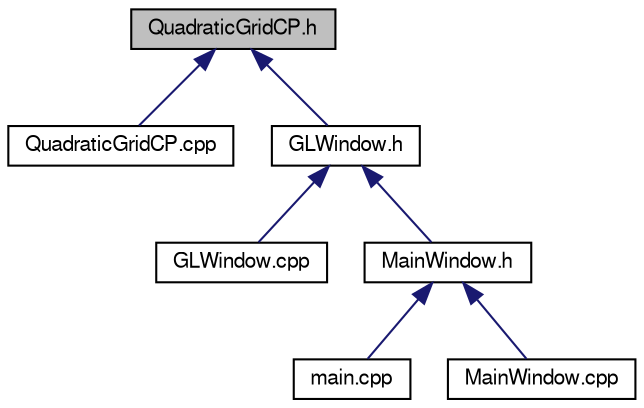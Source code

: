 digraph "QuadraticGridCP.h"
{
  edge [fontname="FreeSans",fontsize="10",labelfontname="FreeSans",labelfontsize="10"];
  node [fontname="FreeSans",fontsize="10",shape=record];
  Node1 [label="QuadraticGridCP.h",height=0.2,width=0.4,color="black", fillcolor="grey75", style="filled" fontcolor="black"];
  Node1 -> Node2 [dir="back",color="midnightblue",fontsize="10",style="solid",fontname="FreeSans"];
  Node2 [label="QuadraticGridCP.cpp",height=0.2,width=0.4,color="black", fillcolor="white", style="filled",URL="$_quadratic_grid_c_p_8cpp.html"];
  Node1 -> Node3 [dir="back",color="midnightblue",fontsize="10",style="solid",fontname="FreeSans"];
  Node3 [label="GLWindow.h",height=0.2,width=0.4,color="black", fillcolor="white", style="filled",URL="$_g_l_window_8h.html",tooltip="Class in charge to handle the OpenGL Window and pass the user input to the CrowdEngine. "];
  Node3 -> Node4 [dir="back",color="midnightblue",fontsize="10",style="solid",fontname="FreeSans"];
  Node4 [label="GLWindow.cpp",height=0.2,width=0.4,color="black", fillcolor="white", style="filled",URL="$_g_l_window_8cpp.html"];
  Node3 -> Node5 [dir="back",color="midnightblue",fontsize="10",style="solid",fontname="FreeSans"];
  Node5 [label="MainWindow.h",height=0.2,width=0.4,color="black", fillcolor="white", style="filled",URL="$_main_window_8h.html",tooltip="This is the full window that holds the GUI and the GLWindow. "];
  Node5 -> Node6 [dir="back",color="midnightblue",fontsize="10",style="solid",fontname="FreeSans"];
  Node6 [label="main.cpp",height=0.2,width=0.4,color="black", fillcolor="white", style="filled",URL="$main_8cpp.html"];
  Node5 -> Node7 [dir="back",color="midnightblue",fontsize="10",style="solid",fontname="FreeSans"];
  Node7 [label="MainWindow.cpp",height=0.2,width=0.4,color="black", fillcolor="white", style="filled",URL="$_main_window_8cpp.html"];
}
